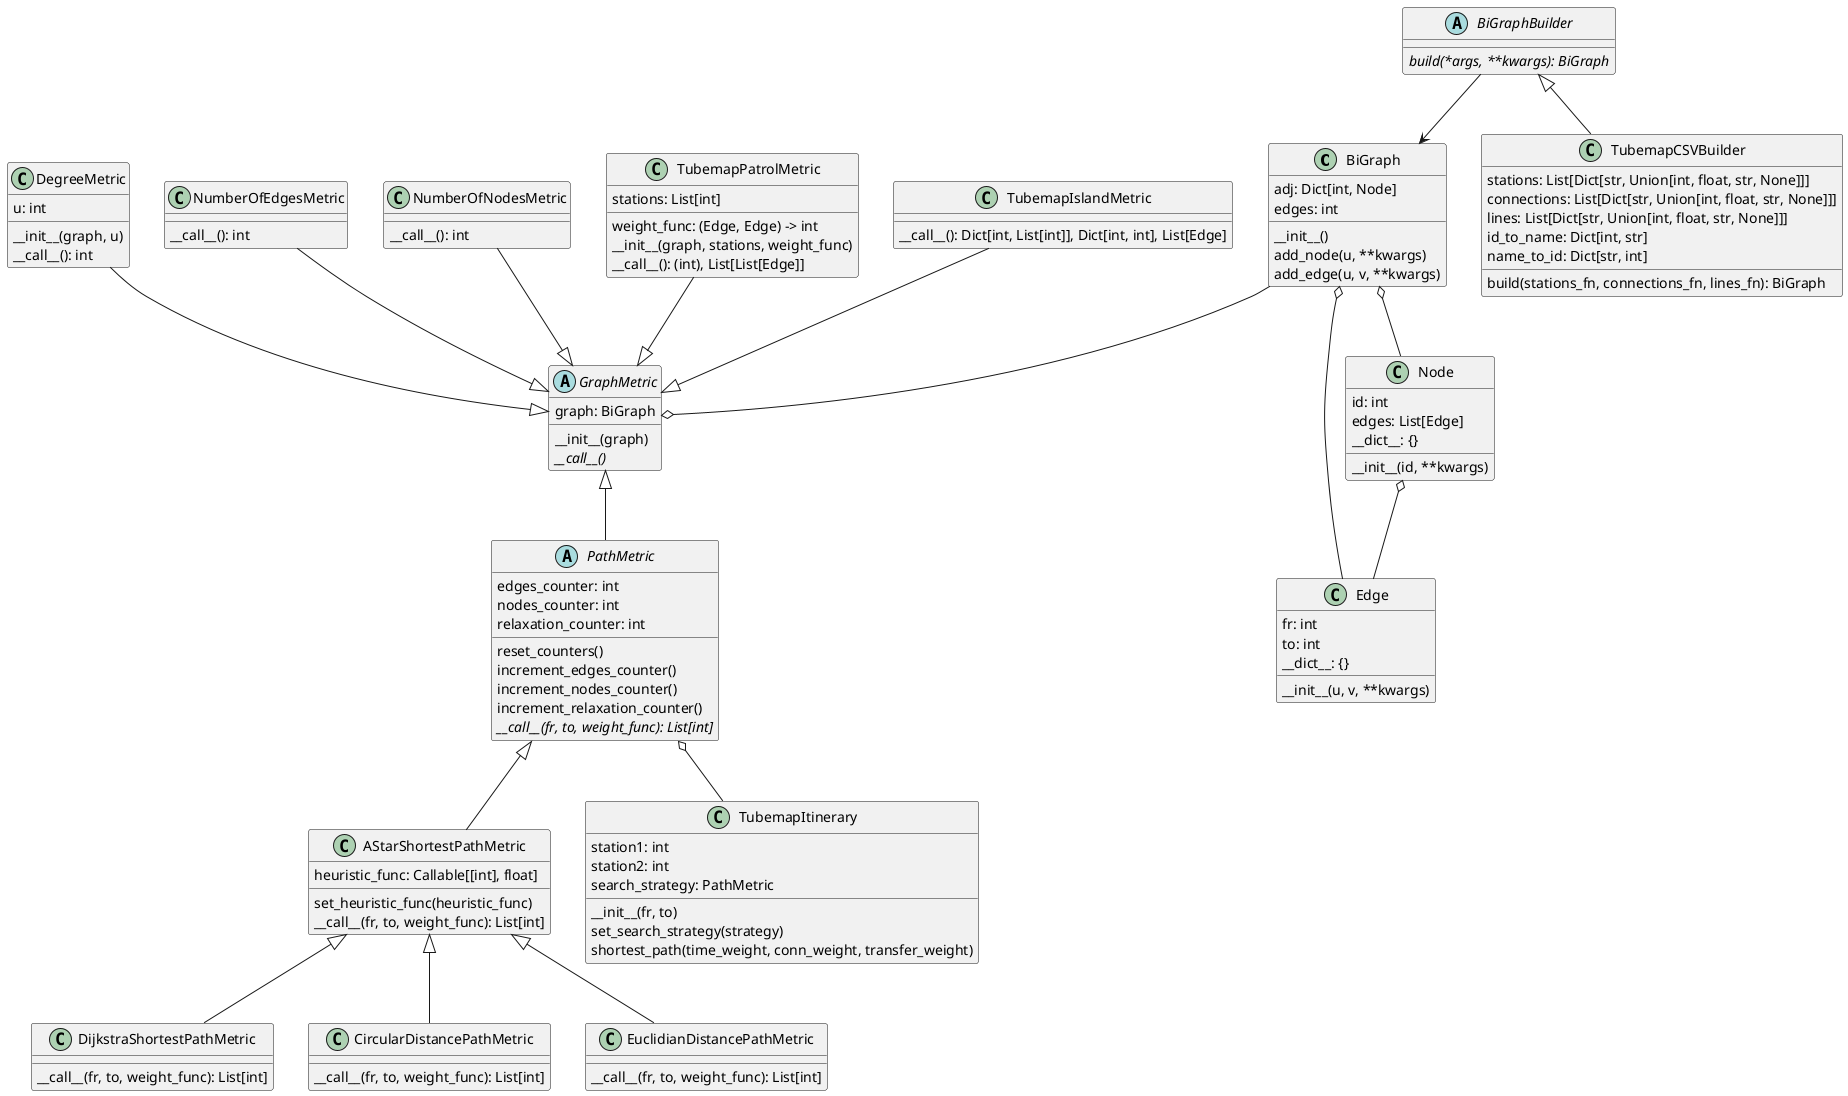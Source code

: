 @startuml
class BiGraph {
  adj: Dict[int, Node]
  edges: int
  __init__()
  add_node(u, **kwargs)
  add_edge(u, v, **kwargs)
}

class Edge {
  fr: int
  to: int
  __dict__: {}
  __init__(u, v, **kwargs)
}

class Node {
  id: int
  edges: List[Edge]
  __dict__: {}
  __init__(id, **kwargs)
}

abstract class BiGraphBuilder {
  {abstract} build(*args, **kwargs): BiGraph
}

class TubemapCSVBuilder {
  stations: List[Dict[str, Union[int, float, str, None]]]
  connections: List[Dict[str, Union[int, float, str, None]]]
  lines: List[Dict[str, Union[int, float, str, None]]]
  id_to_name: Dict[int, str]
  name_to_id: Dict[str, int]
  build(stations_fn, connections_fn, lines_fn): BiGraph
}

class AStarShortestPathMetric {
  heuristic_func: Callable[[int], float]
  set_heuristic_func(heuristic_func)
  __call__(fr, to, weight_func): List[int]
}

class DijkstraShortestPathMetric {
  __call__(fr, to, weight_func): List[int]
}

class CircularDistancePathMetric {
  __call__(fr, to, weight_func): List[int]
}

class EuclidianDistancePathMetric {
  __call__(fr, to, weight_func): List[int]
}

abstract class PathMetric {
  edges_counter: int
  nodes_counter: int
  relaxation_counter: int
  reset_counters()
  increment_edges_counter()
  increment_nodes_counter()
  increment_relaxation_counter()
  {abstract} __call__(fr, to, weight_func): List[int]
}

abstract class GraphMetric {
  graph: BiGraph
  __init__(graph)
  {abstract} __call__()
}

class TubemapItinerary {
  station1: int
  station2: int
  search_strategy: PathMetric
  __init__(fr, to)
  set_search_strategy(strategy)
  shortest_path(time_weight, conn_weight, transfer_weight)
}

class DegreeMetric {
  u: int
  __init__(graph, u)
  __call__(): int
}

class NumberOfEdgesMetric {
  __call__(): int  
}

class NumberOfNodesMetric {
  __call__(): int
}

class TubemapPatrolMetric {
  stations: List[int]
  weight_func: (Edge, Edge) -> int
  __init__(graph, stations, weight_func)
  __call__(): (int), List[List[Edge]]
}

class TubemapIslandMetric {
  __call__(): Dict[int, List[int]], Dict[int, int], List[Edge]
}

BiGraph o-- Edge
BiGraph o-- Node
Node o-- Edge
BiGraphBuilder --> BiGraph
BiGraphBuilder <|-- TubemapCSVBuilder
PathMetric <|-- AStarShortestPathMetric
AStarShortestPathMetric <|-- DijkstraShortestPathMetric
AStarShortestPathMetric <|-- CircularDistancePathMetric 
AStarShortestPathMetric <|-- EuclidianDistancePathMetric
GraphMetric <|-- PathMetric
BiGraph --o GraphMetric
PathMetric o-- TubemapItinerary
DegreeMetric --|> GraphMetric
NumberOfEdgesMetric --|> GraphMetric
NumberOfNodesMetric --|> GraphMetric
TubemapIslandMetric --|> GraphMetric
TubemapPatrolMetric --|> GraphMetric
@enduml